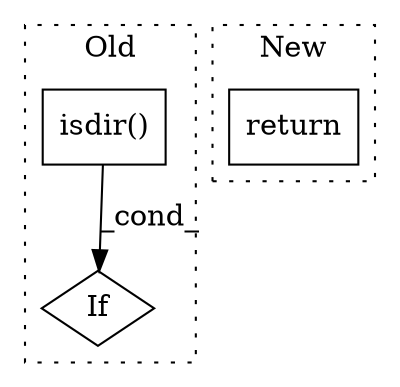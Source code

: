 digraph G {
subgraph cluster0 {
1 [label="isdir()" a="75" s="2258,2277" l="10,1" shape="box"];
3 [label="If" a="96" s="2251" l="3" shape="diamond"];
label = "Old";
style="dotted";
}
subgraph cluster1 {
2 [label="return" a="93" s="2282" l="7" shape="box"];
label = "New";
style="dotted";
}
1 -> 3 [label="_cond_"];
}
